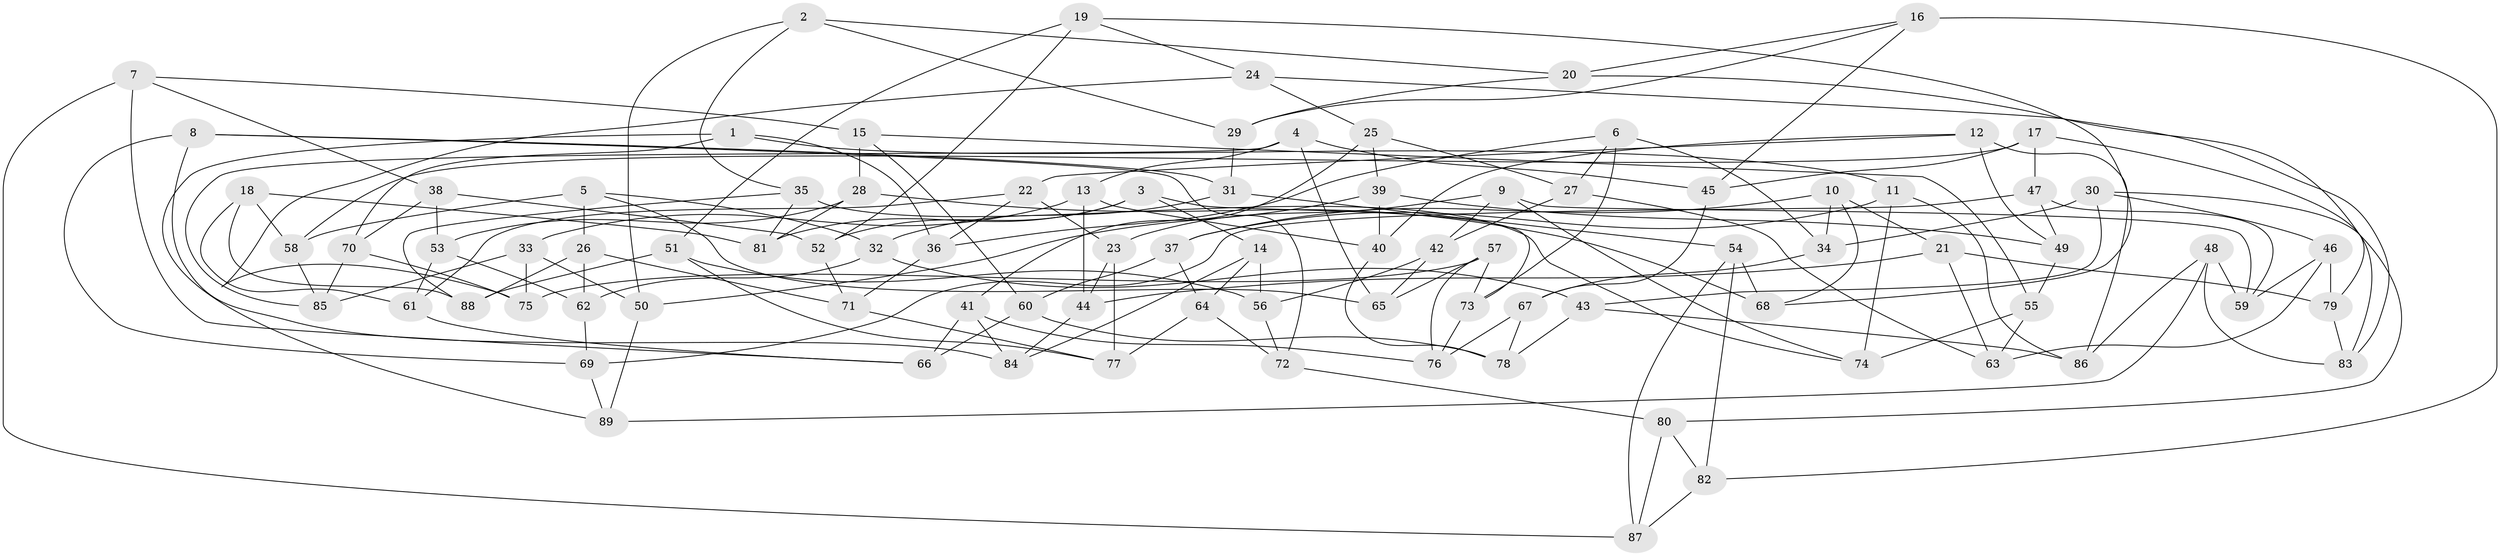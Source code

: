 // coarse degree distribution, {3: 0.13636363636363635, 4: 0.5227272727272727, 7: 0.022727272727272728, 5: 0.13636363636363635, 6: 0.045454545454545456, 8: 0.09090909090909091, 13: 0.022727272727272728, 10: 0.022727272727272728}
// Generated by graph-tools (version 1.1) at 2025/03/03/04/25 22:03:43]
// undirected, 89 vertices, 178 edges
graph export_dot {
graph [start="1"]
  node [color=gray90,style=filled];
  1;
  2;
  3;
  4;
  5;
  6;
  7;
  8;
  9;
  10;
  11;
  12;
  13;
  14;
  15;
  16;
  17;
  18;
  19;
  20;
  21;
  22;
  23;
  24;
  25;
  26;
  27;
  28;
  29;
  30;
  31;
  32;
  33;
  34;
  35;
  36;
  37;
  38;
  39;
  40;
  41;
  42;
  43;
  44;
  45;
  46;
  47;
  48;
  49;
  50;
  51;
  52;
  53;
  54;
  55;
  56;
  57;
  58;
  59;
  60;
  61;
  62;
  63;
  64;
  65;
  66;
  67;
  68;
  69;
  70;
  71;
  72;
  73;
  74;
  75;
  76;
  77;
  78;
  79;
  80;
  81;
  82;
  83;
  84;
  85;
  86;
  87;
  88;
  89;
  1 -- 89;
  1 -- 36;
  1 -- 11;
  1 -- 70;
  2 -- 29;
  2 -- 35;
  2 -- 50;
  2 -- 20;
  3 -- 81;
  3 -- 14;
  3 -- 52;
  3 -- 73;
  4 -- 85;
  4 -- 45;
  4 -- 13;
  4 -- 65;
  5 -- 58;
  5 -- 32;
  5 -- 26;
  5 -- 65;
  6 -- 73;
  6 -- 34;
  6 -- 36;
  6 -- 27;
  7 -- 66;
  7 -- 87;
  7 -- 15;
  7 -- 38;
  8 -- 84;
  8 -- 31;
  8 -- 69;
  8 -- 72;
  9 -- 23;
  9 -- 42;
  9 -- 74;
  9 -- 59;
  10 -- 21;
  10 -- 34;
  10 -- 68;
  10 -- 37;
  11 -- 37;
  11 -- 86;
  11 -- 74;
  12 -- 49;
  12 -- 22;
  12 -- 86;
  12 -- 40;
  13 -- 44;
  13 -- 33;
  13 -- 40;
  14 -- 64;
  14 -- 84;
  14 -- 56;
  15 -- 55;
  15 -- 60;
  15 -- 28;
  16 -- 20;
  16 -- 45;
  16 -- 82;
  16 -- 29;
  17 -- 47;
  17 -- 58;
  17 -- 45;
  17 -- 83;
  18 -- 88;
  18 -- 58;
  18 -- 61;
  18 -- 81;
  19 -- 24;
  19 -- 52;
  19 -- 51;
  19 -- 68;
  20 -- 29;
  20 -- 79;
  21 -- 44;
  21 -- 63;
  21 -- 79;
  22 -- 61;
  22 -- 23;
  22 -- 36;
  23 -- 44;
  23 -- 77;
  24 -- 75;
  24 -- 25;
  24 -- 83;
  25 -- 41;
  25 -- 27;
  25 -- 39;
  26 -- 71;
  26 -- 62;
  26 -- 88;
  27 -- 42;
  27 -- 63;
  28 -- 53;
  28 -- 81;
  28 -- 68;
  29 -- 31;
  30 -- 34;
  30 -- 80;
  30 -- 43;
  30 -- 46;
  31 -- 32;
  31 -- 54;
  32 -- 62;
  32 -- 43;
  33 -- 50;
  33 -- 85;
  33 -- 75;
  34 -- 67;
  35 -- 81;
  35 -- 88;
  35 -- 74;
  36 -- 71;
  37 -- 64;
  37 -- 60;
  38 -- 53;
  38 -- 70;
  38 -- 52;
  39 -- 50;
  39 -- 40;
  39 -- 49;
  40 -- 78;
  41 -- 66;
  41 -- 84;
  41 -- 76;
  42 -- 56;
  42 -- 65;
  43 -- 78;
  43 -- 86;
  44 -- 84;
  45 -- 67;
  46 -- 63;
  46 -- 59;
  46 -- 79;
  47 -- 69;
  47 -- 59;
  47 -- 49;
  48 -- 89;
  48 -- 59;
  48 -- 83;
  48 -- 86;
  49 -- 55;
  50 -- 89;
  51 -- 56;
  51 -- 77;
  51 -- 88;
  52 -- 71;
  53 -- 61;
  53 -- 62;
  54 -- 82;
  54 -- 68;
  54 -- 87;
  55 -- 74;
  55 -- 63;
  56 -- 72;
  57 -- 75;
  57 -- 65;
  57 -- 73;
  57 -- 76;
  58 -- 85;
  60 -- 66;
  60 -- 78;
  61 -- 66;
  62 -- 69;
  64 -- 72;
  64 -- 77;
  67 -- 78;
  67 -- 76;
  69 -- 89;
  70 -- 75;
  70 -- 85;
  71 -- 77;
  72 -- 80;
  73 -- 76;
  79 -- 83;
  80 -- 87;
  80 -- 82;
  82 -- 87;
}
